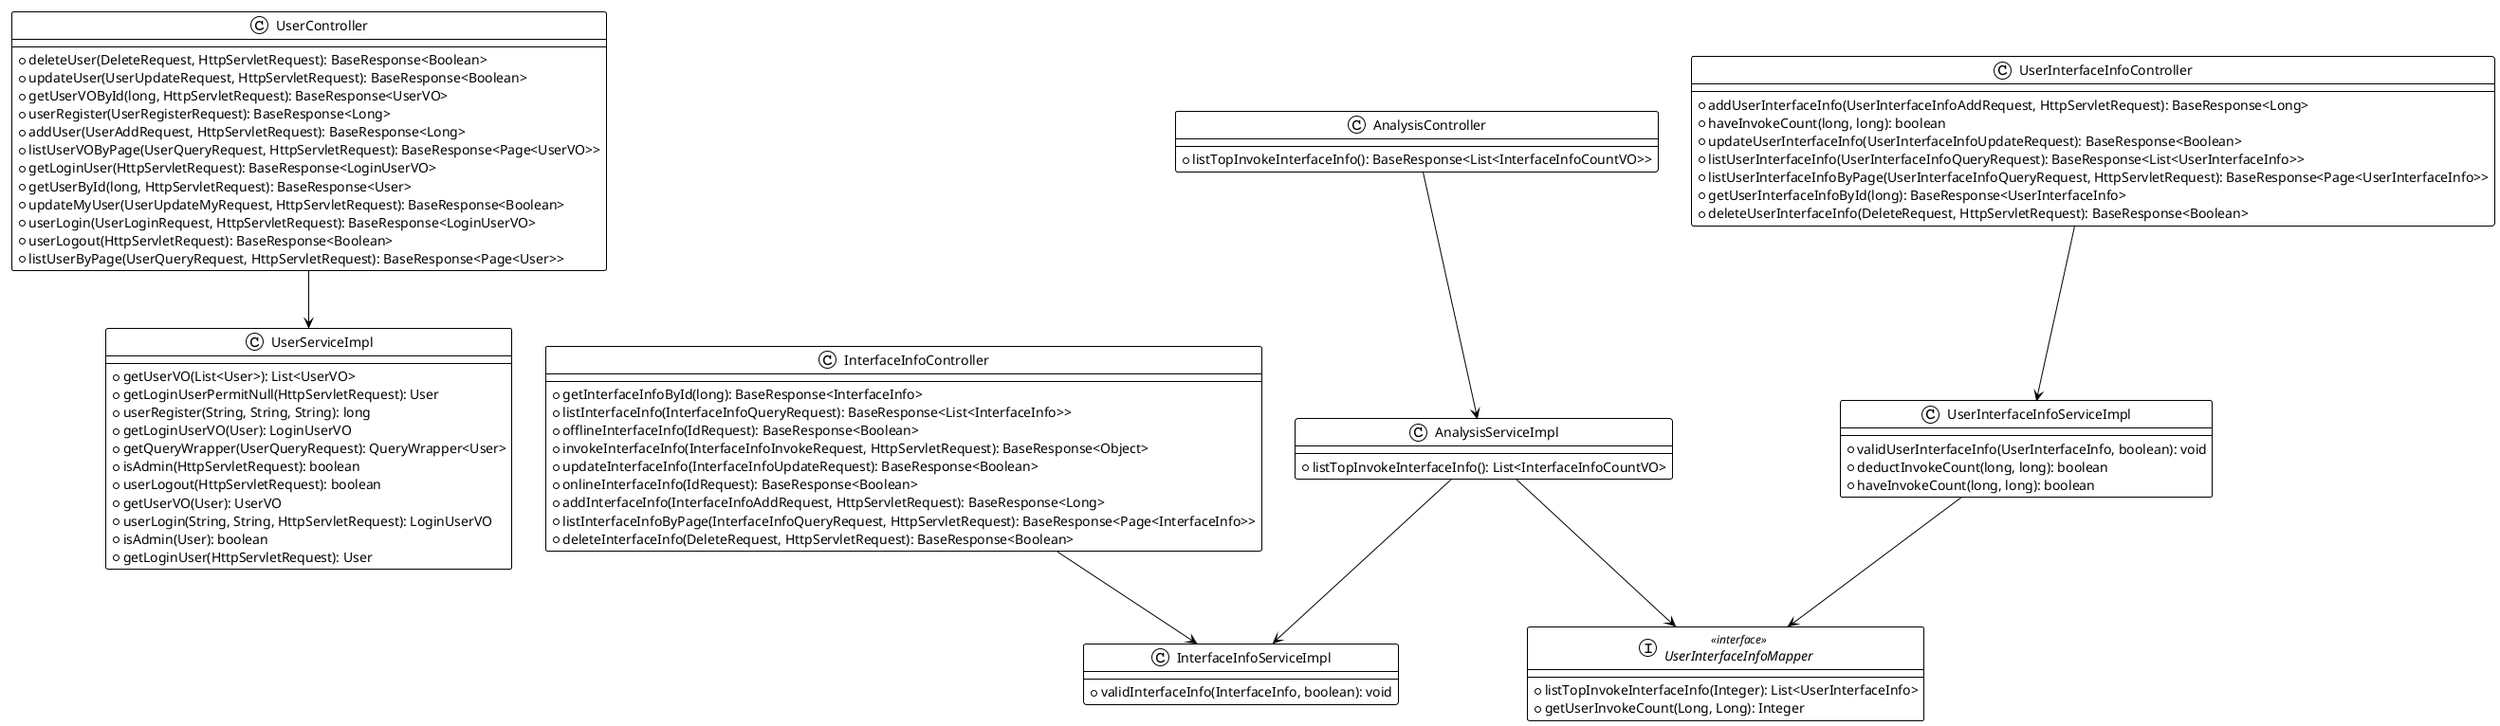 @startuml
!theme plain
top to bottom direction

class UserController {
  + deleteUser(DeleteRequest, HttpServletRequest): BaseResponse<Boolean>
  + updateUser(UserUpdateRequest, HttpServletRequest): BaseResponse<Boolean>
  + getUserVOById(long, HttpServletRequest): BaseResponse<UserVO>
  + userRegister(UserRegisterRequest): BaseResponse<Long>
  + addUser(UserAddRequest, HttpServletRequest): BaseResponse<Long>
  + listUserVOByPage(UserQueryRequest, HttpServletRequest): BaseResponse<Page<UserVO>>
  + getLoginUser(HttpServletRequest): BaseResponse<LoginUserVO>
  + getUserById(long, HttpServletRequest): BaseResponse<User>
  + updateMyUser(UserUpdateMyRequest, HttpServletRequest): BaseResponse<Boolean>
  + userLogin(UserLoginRequest, HttpServletRequest): BaseResponse<LoginUserVO>
  + userLogout(HttpServletRequest): BaseResponse<Boolean>
  + listUserByPage(UserQueryRequest, HttpServletRequest): BaseResponse<Page<User>>
}
class InterfaceInfoController {
  + getInterfaceInfoById(long): BaseResponse<InterfaceInfo>
  + listInterfaceInfo(InterfaceInfoQueryRequest): BaseResponse<List<InterfaceInfo>>
  + offlineInterfaceInfo(IdRequest): BaseResponse<Boolean>
  + invokeInterfaceInfo(InterfaceInfoInvokeRequest, HttpServletRequest): BaseResponse<Object>
  + updateInterfaceInfo(InterfaceInfoUpdateRequest): BaseResponse<Boolean>
  + onlineInterfaceInfo(IdRequest): BaseResponse<Boolean>
  + addInterfaceInfo(InterfaceInfoAddRequest, HttpServletRequest): BaseResponse<Long>
  + listInterfaceInfoByPage(InterfaceInfoQueryRequest, HttpServletRequest): BaseResponse<Page<InterfaceInfo>>
  + deleteInterfaceInfo(DeleteRequest, HttpServletRequest): BaseResponse<Boolean>
}
class UserInterfaceInfoController {
  + addUserInterfaceInfo(UserInterfaceInfoAddRequest, HttpServletRequest): BaseResponse<Long>
  + haveInvokeCount(long, long): boolean
  + updateUserInterfaceInfo(UserInterfaceInfoUpdateRequest): BaseResponse<Boolean>
  + listUserInterfaceInfo(UserInterfaceInfoQueryRequest): BaseResponse<List<UserInterfaceInfo>>
  + listUserInterfaceInfoByPage(UserInterfaceInfoQueryRequest, HttpServletRequest): BaseResponse<Page<UserInterfaceInfo>>
  + getUserInterfaceInfoById(long): BaseResponse<UserInterfaceInfo>
  + deleteUserInterfaceInfo(DeleteRequest, HttpServletRequest): BaseResponse<Boolean>
}
class AnalysisController {
  + listTopInvokeInterfaceInfo(): BaseResponse<List<InterfaceInfoCountVO>>
}
class UserServiceImpl {
  + getUserVO(List<User>): List<UserVO>
  + getLoginUserPermitNull(HttpServletRequest): User
  + userRegister(String, String, String): long
  + getLoginUserVO(User): LoginUserVO
  + getQueryWrapper(UserQueryRequest): QueryWrapper<User>
  + isAdmin(HttpServletRequest): boolean
  + userLogout(HttpServletRequest): boolean
  + getUserVO(User): UserVO
  + userLogin(String, String, HttpServletRequest): LoginUserVO
  + isAdmin(User): boolean
  + getLoginUser(HttpServletRequest): User
}
class AnalysisServiceImpl {
  + listTopInvokeInterfaceInfo(): List<InterfaceInfoCountVO>
}
class InterfaceInfoServiceImpl {
  + validInterfaceInfo(InterfaceInfo, boolean): void
}
class UserInterfaceInfoServiceImpl {
  + validUserInterfaceInfo(UserInterfaceInfo, boolean): void
  + deductInvokeCount(long, long): boolean
  + haveInvokeCount(long, long): boolean
}
interface UserInterfaceInfoMapper << interface >> {
  + listTopInvokeInterfaceInfo(Integer): List<UserInterfaceInfo>
  + getUserInvokeCount(Long, Long): Integer
}
UserInterfaceInfoController --> UserInterfaceInfoServiceImpl
UserInterfaceInfoServiceImpl --> UserInterfaceInfoMapper
AnalysisServiceImpl --> UserInterfaceInfoMapper
AnalysisServiceImpl --> InterfaceInfoServiceImpl
InterfaceInfoController --> InterfaceInfoServiceImpl
AnalysisController -->  AnalysisServiceImpl
UserController -->  UserServiceImpl
@enduml
